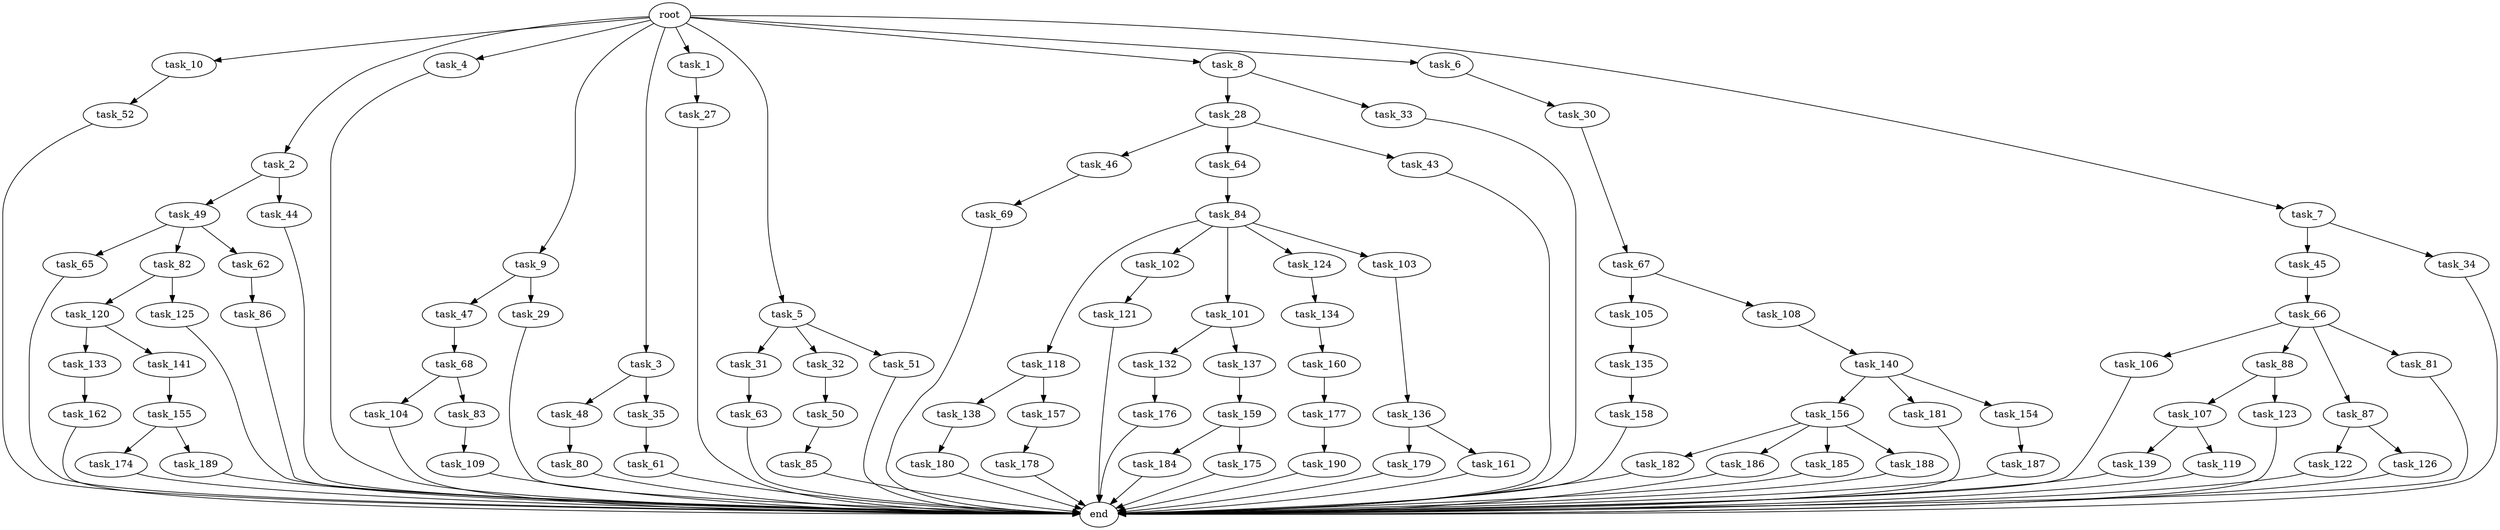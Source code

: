 digraph G {
  task_118 [size="1099511627.776000"];
  task_102 [size="1099511627.776000"];
  task_65 [size="68719476.736000"];
  task_176 [size="1391569403.904000"];
  task_156 [size="154618822.656000"];
  task_162 [size="154618822.656000"];
  task_158 [size="429496729.600000"];
  task_105 [size="68719476.736000"];
  task_182 [size="68719476.736000"];
  task_45 [size="68719476.736000"];
  task_46 [size="1099511627.776000"];
  task_133 [size="154618822.656000"];
  task_177 [size="618475290.624000"];
  task_135 [size="68719476.736000"];
  task_82 [size="68719476.736000"];
  task_10 [size="2.048000"];
  task_139 [size="1717986918.400000"];
  task_28 [size="618475290.624000"];
  task_49 [size="618475290.624000"];
  task_62 [size="68719476.736000"];
  task_50 [size="1391569403.904000"];
  task_136 [size="841813590.016000"];
  task_181 [size="154618822.656000"];
  task_159 [size="841813590.016000"];
  task_155 [size="68719476.736000"];
  task_121 [size="154618822.656000"];
  task_140 [size="1099511627.776000"];
  task_190 [size="1717986918.400000"];
  task_122 [size="1717986918.400000"];
  task_126 [size="1717986918.400000"];
  task_52 [size="154618822.656000"];
  task_2 [size="2.048000"];
  task_67 [size="618475290.624000"];
  task_186 [size="68719476.736000"];
  task_30 [size="274877906.944000"];
  task_31 [size="68719476.736000"];
  task_160 [size="429496729.600000"];
  task_104 [size="429496729.600000"];
  task_33 [size="618475290.624000"];
  task_4 [size="2.048000"];
  task_109 [size="68719476.736000"];
  task_48 [size="429496729.600000"];
  task_64 [size="1099511627.776000"];
  task_134 [size="841813590.016000"];
  task_85 [size="68719476.736000"];
  task_80 [size="274877906.944000"];
  task_35 [size="429496729.600000"];
  task_138 [size="618475290.624000"];
  task_119 [size="1717986918.400000"];
  task_154 [size="154618822.656000"];
  task_157 [size="618475290.624000"];
  task_106 [size="1099511627.776000"];
  task_34 [size="68719476.736000"];
  task_9 [size="2.048000"];
  task_32 [size="68719476.736000"];
  task_3 [size="2.048000"];
  task_174 [size="1717986918.400000"];
  task_86 [size="68719476.736000"];
  task_189 [size="1717986918.400000"];
  task_101 [size="1099511627.776000"];
  task_1 [size="2.048000"];
  task_107 [size="841813590.016000"];
  task_69 [size="618475290.624000"];
  task_44 [size="618475290.624000"];
  task_5 [size="2.048000"];
  task_108 [size="68719476.736000"];
  task_132 [size="841813590.016000"];
  task_88 [size="1099511627.776000"];
  end [size="0.000000"];
  task_8 [size="2.048000"];
  task_87 [size="1099511627.776000"];
  task_141 [size="154618822.656000"];
  task_179 [size="841813590.016000"];
  task_83 [size="429496729.600000"];
  task_63 [size="841813590.016000"];
  task_84 [size="154618822.656000"];
  task_47 [size="1099511627.776000"];
  task_29 [size="1099511627.776000"];
  task_120 [size="274877906.944000"];
  task_178 [size="1099511627.776000"];
  root [size="0.000000"];
  task_187 [size="68719476.736000"];
  task_27 [size="618475290.624000"];
  task_123 [size="841813590.016000"];
  task_184 [size="154618822.656000"];
  task_180 [size="429496729.600000"];
  task_6 [size="2.048000"];
  task_7 [size="2.048000"];
  task_185 [size="68719476.736000"];
  task_43 [size="1099511627.776000"];
  task_61 [size="1391569403.904000"];
  task_175 [size="154618822.656000"];
  task_188 [size="68719476.736000"];
  task_81 [size="1099511627.776000"];
  task_161 [size="841813590.016000"];
  task_51 [size="68719476.736000"];
  task_125 [size="274877906.944000"];
  task_124 [size="1099511627.776000"];
  task_137 [size="841813590.016000"];
  task_68 [size="429496729.600000"];
  task_66 [size="841813590.016000"];
  task_103 [size="1099511627.776000"];

  task_118 -> task_138 [size="301989888.000000"];
  task_118 -> task_157 [size="301989888.000000"];
  task_102 -> task_121 [size="75497472.000000"];
  task_65 -> end [size="1.000000"];
  task_176 -> end [size="1.000000"];
  task_156 -> task_186 [size="33554432.000000"];
  task_156 -> task_188 [size="33554432.000000"];
  task_156 -> task_185 [size="33554432.000000"];
  task_156 -> task_182 [size="33554432.000000"];
  task_162 -> end [size="1.000000"];
  task_158 -> end [size="1.000000"];
  task_105 -> task_135 [size="33554432.000000"];
  task_182 -> end [size="1.000000"];
  task_45 -> task_66 [size="411041792.000000"];
  task_46 -> task_69 [size="301989888.000000"];
  task_133 -> task_162 [size="75497472.000000"];
  task_177 -> task_190 [size="838860800.000000"];
  task_135 -> task_158 [size="209715200.000000"];
  task_82 -> task_120 [size="134217728.000000"];
  task_82 -> task_125 [size="134217728.000000"];
  task_10 -> task_52 [size="75497472.000000"];
  task_139 -> end [size="1.000000"];
  task_28 -> task_43 [size="536870912.000000"];
  task_28 -> task_46 [size="536870912.000000"];
  task_28 -> task_64 [size="536870912.000000"];
  task_49 -> task_82 [size="33554432.000000"];
  task_49 -> task_65 [size="33554432.000000"];
  task_49 -> task_62 [size="33554432.000000"];
  task_62 -> task_86 [size="33554432.000000"];
  task_50 -> task_85 [size="33554432.000000"];
  task_136 -> task_161 [size="411041792.000000"];
  task_136 -> task_179 [size="411041792.000000"];
  task_181 -> end [size="1.000000"];
  task_159 -> task_175 [size="75497472.000000"];
  task_159 -> task_184 [size="75497472.000000"];
  task_155 -> task_189 [size="838860800.000000"];
  task_155 -> task_174 [size="838860800.000000"];
  task_121 -> end [size="1.000000"];
  task_140 -> task_156 [size="75497472.000000"];
  task_140 -> task_181 [size="75497472.000000"];
  task_140 -> task_154 [size="75497472.000000"];
  task_190 -> end [size="1.000000"];
  task_122 -> end [size="1.000000"];
  task_126 -> end [size="1.000000"];
  task_52 -> end [size="1.000000"];
  task_2 -> task_49 [size="301989888.000000"];
  task_2 -> task_44 [size="301989888.000000"];
  task_67 -> task_105 [size="33554432.000000"];
  task_67 -> task_108 [size="33554432.000000"];
  task_186 -> end [size="1.000000"];
  task_30 -> task_67 [size="301989888.000000"];
  task_31 -> task_63 [size="411041792.000000"];
  task_160 -> task_177 [size="301989888.000000"];
  task_104 -> end [size="1.000000"];
  task_33 -> end [size="1.000000"];
  task_4 -> end [size="1.000000"];
  task_109 -> end [size="1.000000"];
  task_48 -> task_80 [size="134217728.000000"];
  task_64 -> task_84 [size="75497472.000000"];
  task_134 -> task_160 [size="209715200.000000"];
  task_85 -> end [size="1.000000"];
  task_80 -> end [size="1.000000"];
  task_35 -> task_61 [size="679477248.000000"];
  task_138 -> task_180 [size="209715200.000000"];
  task_119 -> end [size="1.000000"];
  task_154 -> task_187 [size="33554432.000000"];
  task_157 -> task_178 [size="536870912.000000"];
  task_106 -> end [size="1.000000"];
  task_34 -> end [size="1.000000"];
  task_9 -> task_29 [size="536870912.000000"];
  task_9 -> task_47 [size="536870912.000000"];
  task_32 -> task_50 [size="679477248.000000"];
  task_3 -> task_48 [size="209715200.000000"];
  task_3 -> task_35 [size="209715200.000000"];
  task_174 -> end [size="1.000000"];
  task_86 -> end [size="1.000000"];
  task_189 -> end [size="1.000000"];
  task_101 -> task_137 [size="411041792.000000"];
  task_101 -> task_132 [size="411041792.000000"];
  task_1 -> task_27 [size="301989888.000000"];
  task_107 -> task_139 [size="838860800.000000"];
  task_107 -> task_119 [size="838860800.000000"];
  task_69 -> end [size="1.000000"];
  task_44 -> end [size="1.000000"];
  task_5 -> task_31 [size="33554432.000000"];
  task_5 -> task_32 [size="33554432.000000"];
  task_5 -> task_51 [size="33554432.000000"];
  task_108 -> task_140 [size="536870912.000000"];
  task_132 -> task_176 [size="679477248.000000"];
  task_88 -> task_107 [size="411041792.000000"];
  task_88 -> task_123 [size="411041792.000000"];
  task_8 -> task_28 [size="301989888.000000"];
  task_8 -> task_33 [size="301989888.000000"];
  task_87 -> task_122 [size="838860800.000000"];
  task_87 -> task_126 [size="838860800.000000"];
  task_141 -> task_155 [size="33554432.000000"];
  task_179 -> end [size="1.000000"];
  task_83 -> task_109 [size="33554432.000000"];
  task_63 -> end [size="1.000000"];
  task_84 -> task_124 [size="536870912.000000"];
  task_84 -> task_118 [size="536870912.000000"];
  task_84 -> task_102 [size="536870912.000000"];
  task_84 -> task_101 [size="536870912.000000"];
  task_84 -> task_103 [size="536870912.000000"];
  task_47 -> task_68 [size="209715200.000000"];
  task_29 -> end [size="1.000000"];
  task_120 -> task_133 [size="75497472.000000"];
  task_120 -> task_141 [size="75497472.000000"];
  task_178 -> end [size="1.000000"];
  root -> task_2 [size="1.000000"];
  root -> task_6 [size="1.000000"];
  root -> task_4 [size="1.000000"];
  root -> task_5 [size="1.000000"];
  root -> task_10 [size="1.000000"];
  root -> task_3 [size="1.000000"];
  root -> task_9 [size="1.000000"];
  root -> task_8 [size="1.000000"];
  root -> task_7 [size="1.000000"];
  root -> task_1 [size="1.000000"];
  task_187 -> end [size="1.000000"];
  task_27 -> end [size="1.000000"];
  task_123 -> end [size="1.000000"];
  task_184 -> end [size="1.000000"];
  task_180 -> end [size="1.000000"];
  task_6 -> task_30 [size="134217728.000000"];
  task_7 -> task_45 [size="33554432.000000"];
  task_7 -> task_34 [size="33554432.000000"];
  task_185 -> end [size="1.000000"];
  task_43 -> end [size="1.000000"];
  task_61 -> end [size="1.000000"];
  task_175 -> end [size="1.000000"];
  task_188 -> end [size="1.000000"];
  task_81 -> end [size="1.000000"];
  task_161 -> end [size="1.000000"];
  task_51 -> end [size="1.000000"];
  task_125 -> end [size="1.000000"];
  task_124 -> task_134 [size="411041792.000000"];
  task_137 -> task_159 [size="411041792.000000"];
  task_68 -> task_104 [size="209715200.000000"];
  task_68 -> task_83 [size="209715200.000000"];
  task_66 -> task_106 [size="536870912.000000"];
  task_66 -> task_88 [size="536870912.000000"];
  task_66 -> task_87 [size="536870912.000000"];
  task_66 -> task_81 [size="536870912.000000"];
  task_103 -> task_136 [size="411041792.000000"];
}
